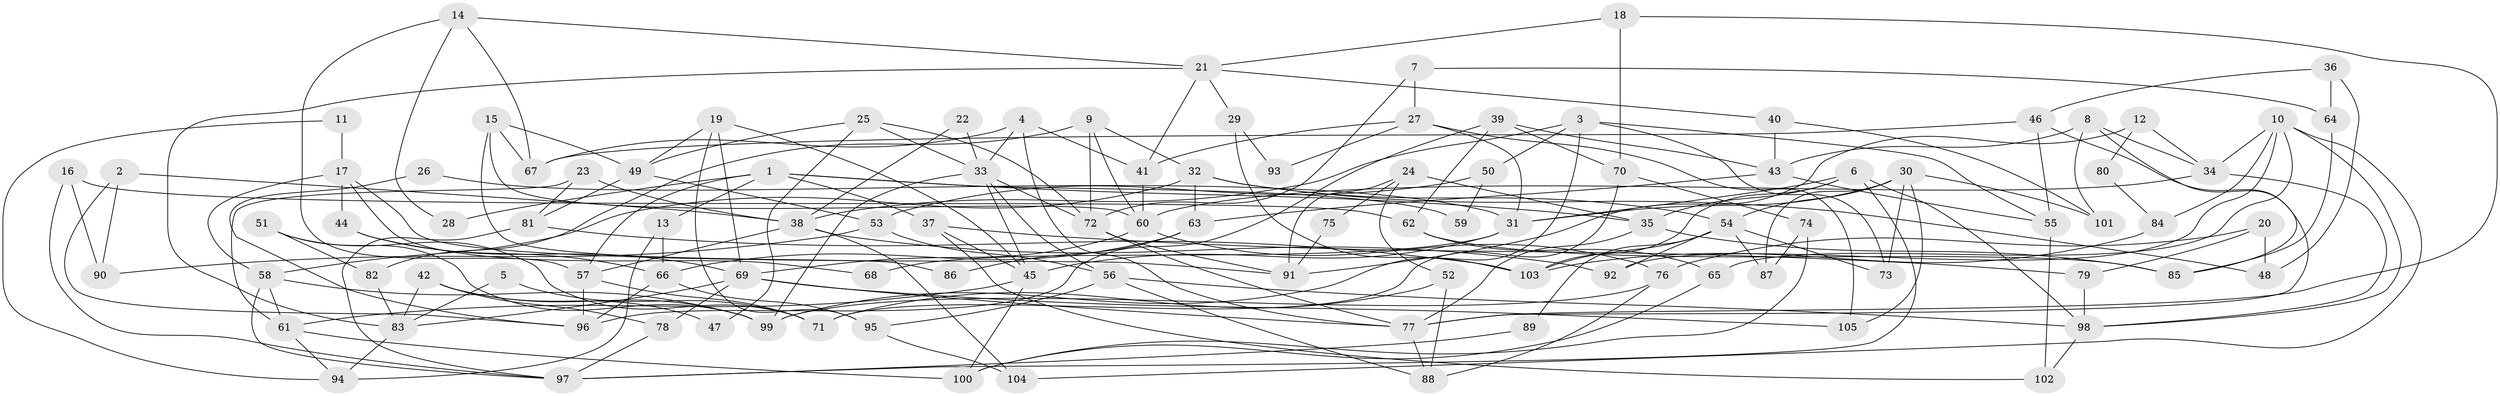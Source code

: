 // Generated by graph-tools (version 1.1) at 2025/02/03/09/25 03:02:02]
// undirected, 105 vertices, 210 edges
graph export_dot {
graph [start="1"]
  node [color=gray90,style=filled];
  1;
  2;
  3;
  4;
  5;
  6;
  7;
  8;
  9;
  10;
  11;
  12;
  13;
  14;
  15;
  16;
  17;
  18;
  19;
  20;
  21;
  22;
  23;
  24;
  25;
  26;
  27;
  28;
  29;
  30;
  31;
  32;
  33;
  34;
  35;
  36;
  37;
  38;
  39;
  40;
  41;
  42;
  43;
  44;
  45;
  46;
  47;
  48;
  49;
  50;
  51;
  52;
  53;
  54;
  55;
  56;
  57;
  58;
  59;
  60;
  61;
  62;
  63;
  64;
  65;
  66;
  67;
  68;
  69;
  70;
  71;
  72;
  73;
  74;
  75;
  76;
  77;
  78;
  79;
  80;
  81;
  82;
  83;
  84;
  85;
  86;
  87;
  88;
  89;
  90;
  91;
  92;
  93;
  94;
  95;
  96;
  97;
  98;
  99;
  100;
  101;
  102;
  103;
  104;
  105;
  1 -- 37;
  1 -- 13;
  1 -- 28;
  1 -- 35;
  1 -- 57;
  1 -- 59;
  2 -- 96;
  2 -- 38;
  2 -- 90;
  3 -- 99;
  3 -- 38;
  3 -- 50;
  3 -- 55;
  3 -- 73;
  4 -- 41;
  4 -- 77;
  4 -- 33;
  4 -- 67;
  5 -- 83;
  5 -- 71;
  6 -- 31;
  6 -- 97;
  6 -- 35;
  6 -- 98;
  6 -- 103;
  7 -- 27;
  7 -- 72;
  7 -- 64;
  8 -- 43;
  8 -- 101;
  8 -- 34;
  8 -- 85;
  9 -- 32;
  9 -- 72;
  9 -- 60;
  9 -- 82;
  10 -- 34;
  10 -- 98;
  10 -- 65;
  10 -- 84;
  10 -- 92;
  10 -- 104;
  11 -- 17;
  11 -- 94;
  12 -- 91;
  12 -- 34;
  12 -- 80;
  13 -- 94;
  13 -- 66;
  14 -- 67;
  14 -- 57;
  14 -- 21;
  14 -- 28;
  15 -- 49;
  15 -- 60;
  15 -- 67;
  15 -- 86;
  16 -- 97;
  16 -- 62;
  16 -- 90;
  17 -- 91;
  17 -- 44;
  17 -- 58;
  17 -- 68;
  18 -- 77;
  18 -- 21;
  18 -- 70;
  19 -- 45;
  19 -- 69;
  19 -- 49;
  19 -- 95;
  20 -- 48;
  20 -- 79;
  20 -- 76;
  21 -- 83;
  21 -- 29;
  21 -- 40;
  21 -- 41;
  22 -- 33;
  22 -- 38;
  23 -- 61;
  23 -- 38;
  23 -- 81;
  24 -- 35;
  24 -- 52;
  24 -- 75;
  24 -- 91;
  25 -- 49;
  25 -- 33;
  25 -- 47;
  25 -- 72;
  26 -- 31;
  26 -- 96;
  27 -- 105;
  27 -- 41;
  27 -- 31;
  27 -- 93;
  29 -- 103;
  29 -- 93;
  30 -- 31;
  30 -- 54;
  30 -- 73;
  30 -- 87;
  30 -- 101;
  30 -- 105;
  31 -- 45;
  31 -- 68;
  32 -- 54;
  32 -- 58;
  32 -- 48;
  32 -- 63;
  33 -- 72;
  33 -- 45;
  33 -- 56;
  33 -- 99;
  34 -- 98;
  34 -- 60;
  35 -- 77;
  35 -- 85;
  36 -- 64;
  36 -- 46;
  36 -- 48;
  37 -- 45;
  37 -- 102;
  37 -- 79;
  38 -- 57;
  38 -- 92;
  38 -- 104;
  39 -- 62;
  39 -- 43;
  39 -- 70;
  39 -- 96;
  40 -- 43;
  40 -- 101;
  41 -- 60;
  42 -- 99;
  42 -- 78;
  42 -- 47;
  42 -- 83;
  43 -- 63;
  43 -- 55;
  44 -- 69;
  44 -- 66;
  45 -- 61;
  45 -- 100;
  46 -- 67;
  46 -- 77;
  46 -- 55;
  49 -- 53;
  49 -- 81;
  50 -- 53;
  50 -- 59;
  51 -- 99;
  51 -- 82;
  51 -- 71;
  52 -- 71;
  52 -- 88;
  53 -- 56;
  53 -- 90;
  54 -- 103;
  54 -- 73;
  54 -- 87;
  54 -- 89;
  54 -- 92;
  55 -- 102;
  56 -- 95;
  56 -- 88;
  56 -- 98;
  57 -- 71;
  57 -- 96;
  58 -- 99;
  58 -- 61;
  58 -- 97;
  60 -- 69;
  60 -- 76;
  61 -- 100;
  61 -- 94;
  62 -- 85;
  62 -- 65;
  63 -- 66;
  63 -- 86;
  64 -- 85;
  65 -- 100;
  66 -- 96;
  66 -- 95;
  69 -- 77;
  69 -- 78;
  69 -- 83;
  69 -- 105;
  70 -- 71;
  70 -- 74;
  72 -- 77;
  72 -- 91;
  74 -- 87;
  74 -- 100;
  75 -- 91;
  76 -- 88;
  76 -- 99;
  77 -- 88;
  78 -- 97;
  79 -- 98;
  80 -- 84;
  81 -- 97;
  81 -- 103;
  82 -- 83;
  83 -- 94;
  84 -- 103;
  89 -- 97;
  95 -- 104;
  98 -- 102;
}
